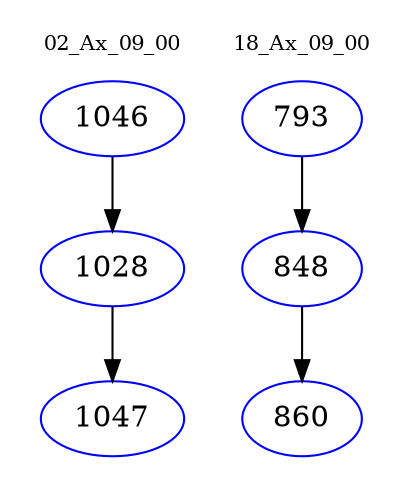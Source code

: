 digraph{
subgraph cluster_0 {
color = white
label = "02_Ax_09_00";
fontsize=10;
T0_1046 [label="1046", color="blue"]
T0_1046 -> T0_1028 [color="black"]
T0_1028 [label="1028", color="blue"]
T0_1028 -> T0_1047 [color="black"]
T0_1047 [label="1047", color="blue"]
}
subgraph cluster_1 {
color = white
label = "18_Ax_09_00";
fontsize=10;
T1_793 [label="793", color="blue"]
T1_793 -> T1_848 [color="black"]
T1_848 [label="848", color="blue"]
T1_848 -> T1_860 [color="black"]
T1_860 [label="860", color="blue"]
}
}
